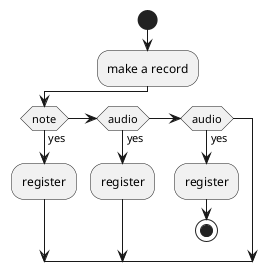 @startuml meusys
start
:make a record;
if (note) then (yes)
  :register;
elseif (audio) then (yes)
  :register;
elseif (audio) then (yes)
  :register;
stop
@enduml